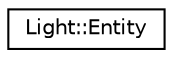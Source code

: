 digraph "Graphical Class Hierarchy"
{
 // LATEX_PDF_SIZE
  edge [fontname="Helvetica",fontsize="10",labelfontname="Helvetica",labelfontsize="10"];
  node [fontname="Helvetica",fontsize="10",shape=record];
  rankdir="LR";
  Node0 [label="Light::Entity",height=0.2,width=0.4,color="black", fillcolor="white", style="filled",URL="$classLight_1_1Entity.html",tooltip=" "];
}

